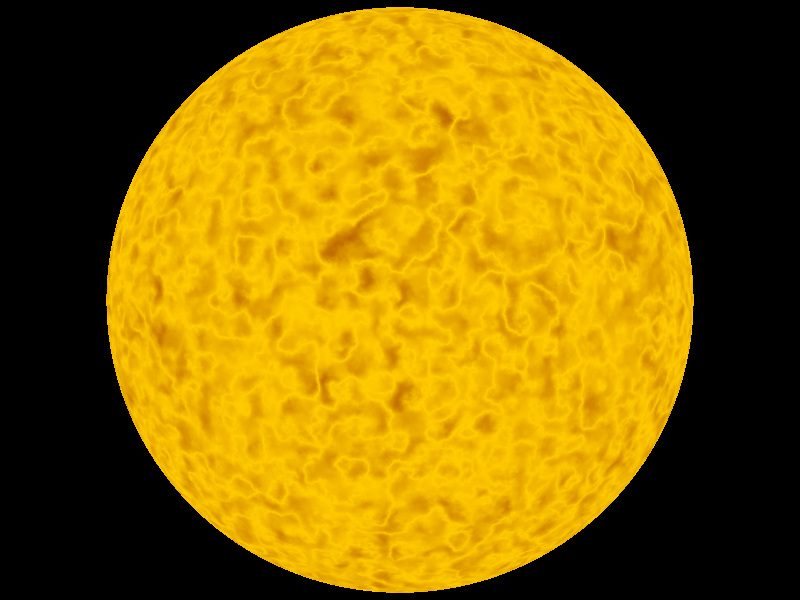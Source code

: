 // TheSun.pov
// ------------

// Simple scene that uses a gradient to create a repeating Sun texture that is displayed on a sphere
// Created by Chris Bartlett 20.09.2007
// This file is licensed under the terms of the CC-LGPL. 
// Source http://lib.povray.org/
// Typical render time 1 second
// Radius is 1 POV-Ray unit
// Positioned at the origin

// To animate, use command line options +kfi0 +kff30

camera{location <0,0,-2.28> look_at 0}

#declare TheSun_BasePigment = pigment {
  bumps turbulence 0.5
  pigment_map {
    [0.0 color rgb<0.7,0.35,0>]
    [0.5 color rgb<1,0.8,0>]
    [1.0 color rgb<0.7,0.35,0>]
  }
}

#declare TheSun_Pigment = pigment {
  gradient z
  pigment_map {
    [0.0, TheSun_BasePigment scale 0.05]
    [0.2, TheSun_BasePigment scale 0.05 translate z*0.2]
    [0.4, TheSun_BasePigment scale 0.05 translate z*0.4]
    [0.6, TheSun_BasePigment scale 0.05 translate z*0.6]
    [0.8, TheSun_BasePigment scale 0.05 translate z*0.8]
    [1.0, TheSun_BasePigment scale 0.05 translate z*1.0]
  }
  scale 5*z
}

sphere {<0,0,0>,1 
  pigment {TheSun_Pigment translate <0,0,-3+clock>}
  finish{ambient 1.2}
}
